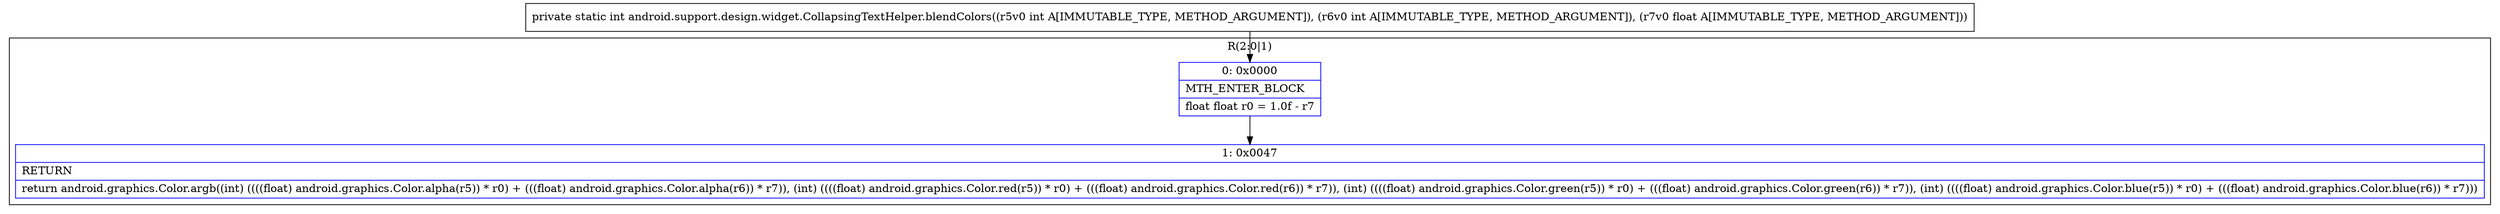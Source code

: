 digraph "CFG forandroid.support.design.widget.CollapsingTextHelper.blendColors(IIF)I" {
subgraph cluster_Region_1421707122 {
label = "R(2:0|1)";
node [shape=record,color=blue];
Node_0 [shape=record,label="{0\:\ 0x0000|MTH_ENTER_BLOCK\l|float float r0 = 1.0f \- r7\l}"];
Node_1 [shape=record,label="{1\:\ 0x0047|RETURN\l|return android.graphics.Color.argb((int) ((((float) android.graphics.Color.alpha(r5)) * r0) + (((float) android.graphics.Color.alpha(r6)) * r7)), (int) ((((float) android.graphics.Color.red(r5)) * r0) + (((float) android.graphics.Color.red(r6)) * r7)), (int) ((((float) android.graphics.Color.green(r5)) * r0) + (((float) android.graphics.Color.green(r6)) * r7)), (int) ((((float) android.graphics.Color.blue(r5)) * r0) + (((float) android.graphics.Color.blue(r6)) * r7)))\l}"];
}
MethodNode[shape=record,label="{private static int android.support.design.widget.CollapsingTextHelper.blendColors((r5v0 int A[IMMUTABLE_TYPE, METHOD_ARGUMENT]), (r6v0 int A[IMMUTABLE_TYPE, METHOD_ARGUMENT]), (r7v0 float A[IMMUTABLE_TYPE, METHOD_ARGUMENT])) }"];
MethodNode -> Node_0;
Node_0 -> Node_1;
}

